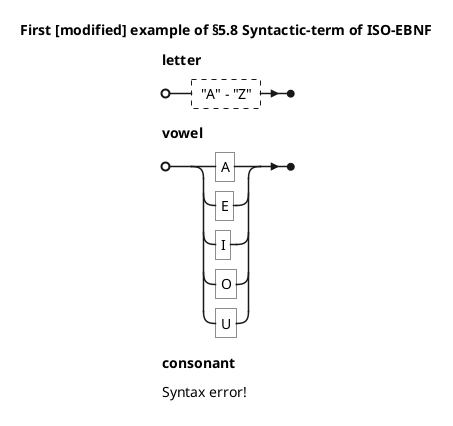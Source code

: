 {
  "sha1": "o012cb5tnp1m3thioey8vtgo55yullh",
  "insertion": {
    "when": "2024-10-10T13:28:07.084Z",
    "user": "plantuml@gmail.com"
  }
}
@startebnf
title First [modified] example of §5.8 Syntactic-term of ISO-EBNF

letter = ? "A" - "Z" ?;

vowel = "A" | "E" | "I" | "O" | "U";

consonant = letter - vowel;
@endebnf
